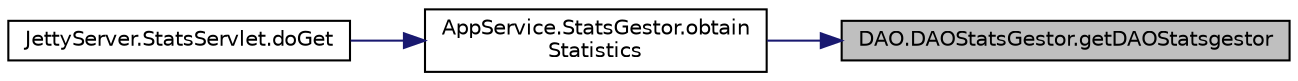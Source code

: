 digraph "DAO.DAOStatsGestor.getDAOStatsgestor"
{
 // LATEX_PDF_SIZE
  edge [fontname="Helvetica",fontsize="10",labelfontname="Helvetica",labelfontsize="10"];
  node [fontname="Helvetica",fontsize="10",shape=record];
  rankdir="RL";
  Node1 [label="DAO.DAOStatsGestor.getDAOStatsgestor",height=0.2,width=0.4,color="black", fillcolor="grey75", style="filled", fontcolor="black",tooltip=" "];
  Node1 -> Node2 [dir="back",color="midnightblue",fontsize="10",style="solid",fontname="Helvetica"];
  Node2 [label="AppService.StatsGestor.obtain\lStatistics",height=0.2,width=0.4,color="black", fillcolor="white", style="filled",URL="$class_app_service_1_1_stats_gestor.html#a0aa4cb5922761bd334a160ea4c7c5456",tooltip=" "];
  Node2 -> Node3 [dir="back",color="midnightblue",fontsize="10",style="solid",fontname="Helvetica"];
  Node3 [label="JettyServer.StatsServlet.doGet",height=0.2,width=0.4,color="black", fillcolor="white", style="filled",URL="$class_jetty_server_1_1_stats_servlet.html#afc4b899aabe8a1f55e01f48fe36f7421",tooltip=" "];
}
